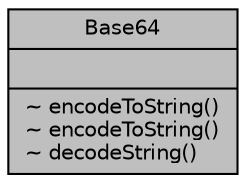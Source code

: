 digraph "Base64"
{
  edge [fontname="Helvetica",fontsize="10",labelfontname="Helvetica",labelfontsize="10"];
  node [fontname="Helvetica",fontsize="10",shape=record];
  Node1 [label="{Base64\n||~ encodeToString()\l~ encodeToString()\l~ decodeString()\l}",height=0.2,width=0.4,color="black", fillcolor="grey75", style="filled", fontcolor="black"];
}
